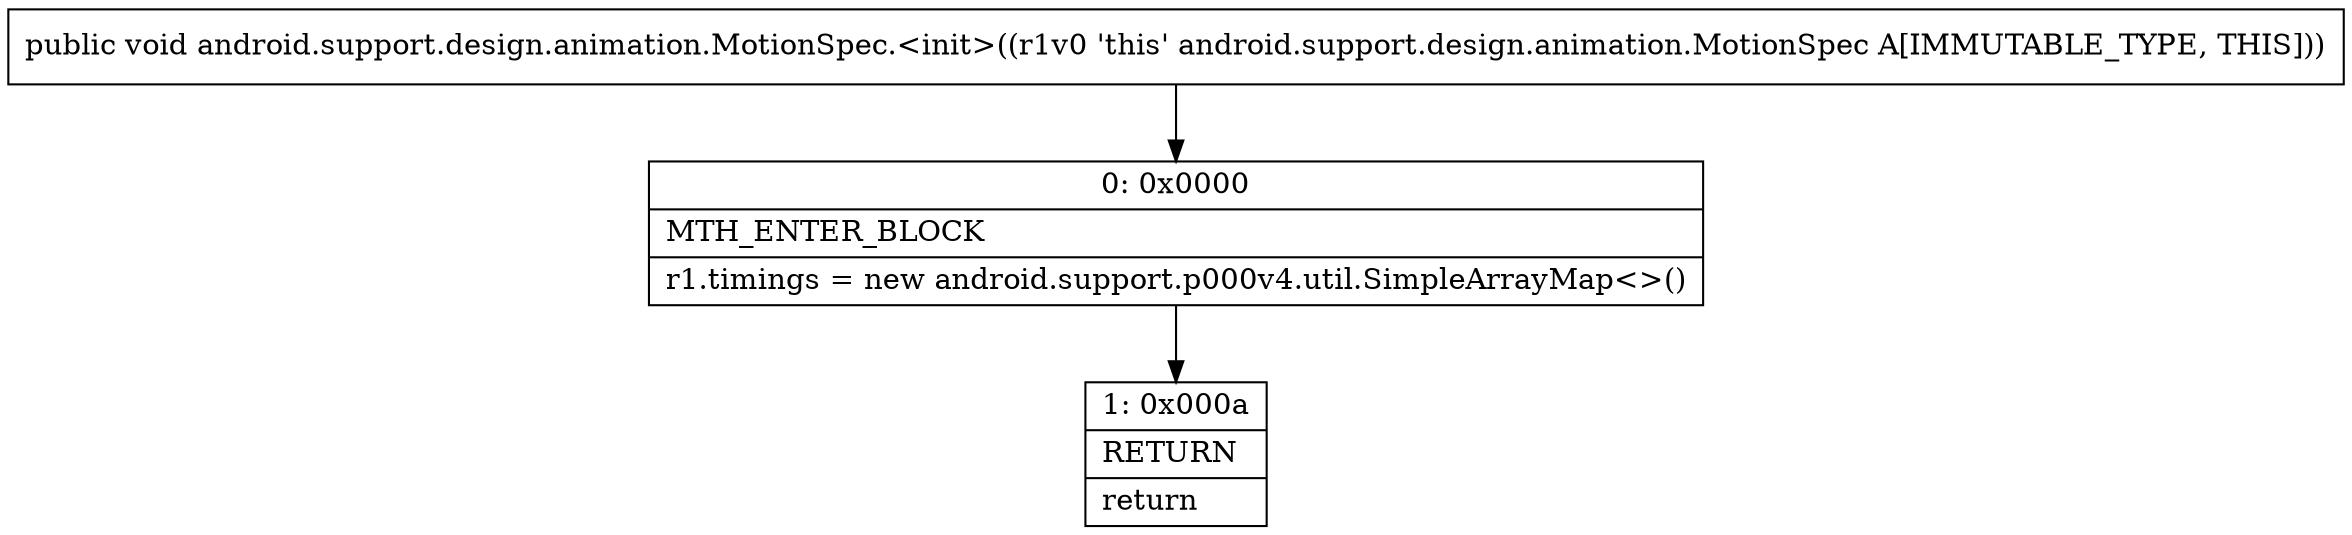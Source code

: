 digraph "CFG forandroid.support.design.animation.MotionSpec.\<init\>()V" {
Node_0 [shape=record,label="{0\:\ 0x0000|MTH_ENTER_BLOCK\l|r1.timings = new android.support.p000v4.util.SimpleArrayMap\<\>()\l}"];
Node_1 [shape=record,label="{1\:\ 0x000a|RETURN\l|return\l}"];
MethodNode[shape=record,label="{public void android.support.design.animation.MotionSpec.\<init\>((r1v0 'this' android.support.design.animation.MotionSpec A[IMMUTABLE_TYPE, THIS])) }"];
MethodNode -> Node_0;
Node_0 -> Node_1;
}

